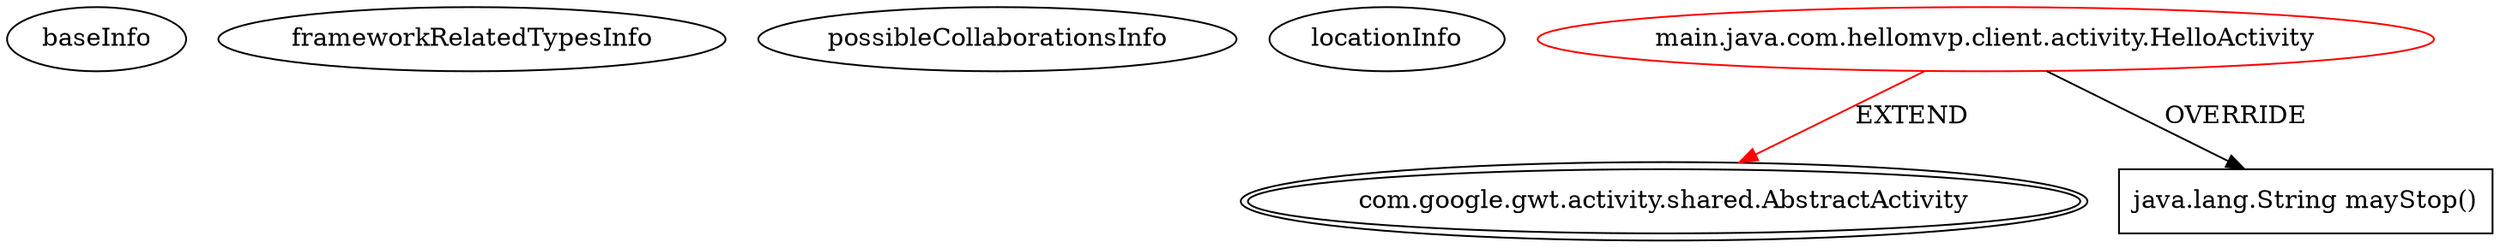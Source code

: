 digraph {
baseInfo[graphId=667,category="extension_graph",isAnonymous=false,possibleRelation=false]
frameworkRelatedTypesInfo[0="com.google.gwt.activity.shared.AbstractActivity"]
possibleCollaborationsInfo[]
locationInfo[projectName="anozaki-GwtHelloMvpTest",filePath="/anozaki-GwtHelloMvpTest/GwtHelloMvpTest-master/src/main/java/com/hellomvp/client/activity/HelloActivity.java",contextSignature="HelloActivity",graphId="667"]
0[label="main.java.com.hellomvp.client.activity.HelloActivity",vertexType="ROOT_CLIENT_CLASS_DECLARATION",isFrameworkType=false,color=red]
1[label="com.google.gwt.activity.shared.AbstractActivity",vertexType="FRAMEWORK_CLASS_TYPE",isFrameworkType=true,peripheries=2]
2[label="java.lang.String mayStop()",vertexType="OVERRIDING_METHOD_DECLARATION",isFrameworkType=false,shape=box]
0->1[label="EXTEND",color=red]
0->2[label="OVERRIDE"]
}
